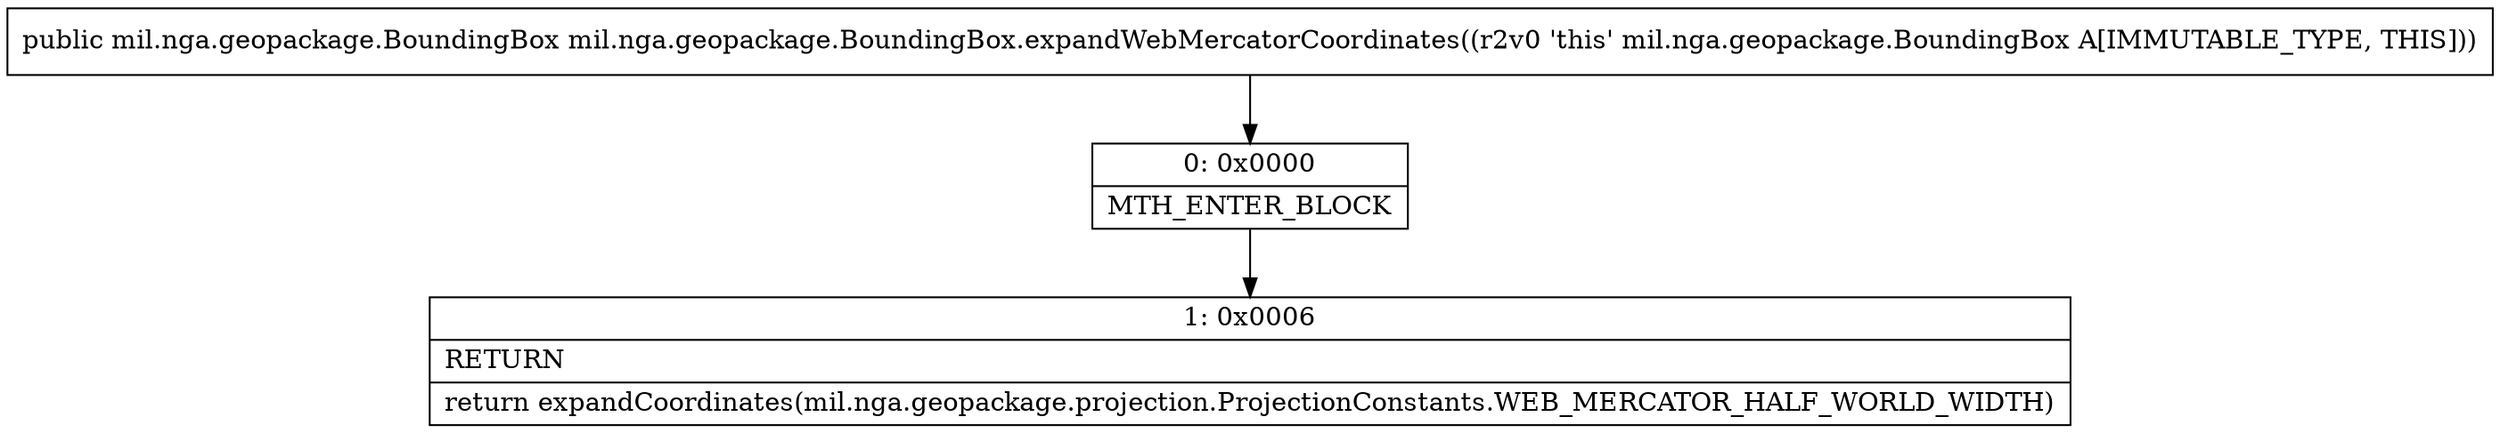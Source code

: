 digraph "CFG formil.nga.geopackage.BoundingBox.expandWebMercatorCoordinates()Lmil\/nga\/geopackage\/BoundingBox;" {
Node_0 [shape=record,label="{0\:\ 0x0000|MTH_ENTER_BLOCK\l}"];
Node_1 [shape=record,label="{1\:\ 0x0006|RETURN\l|return expandCoordinates(mil.nga.geopackage.projection.ProjectionConstants.WEB_MERCATOR_HALF_WORLD_WIDTH)\l}"];
MethodNode[shape=record,label="{public mil.nga.geopackage.BoundingBox mil.nga.geopackage.BoundingBox.expandWebMercatorCoordinates((r2v0 'this' mil.nga.geopackage.BoundingBox A[IMMUTABLE_TYPE, THIS])) }"];
MethodNode -> Node_0;
Node_0 -> Node_1;
}

